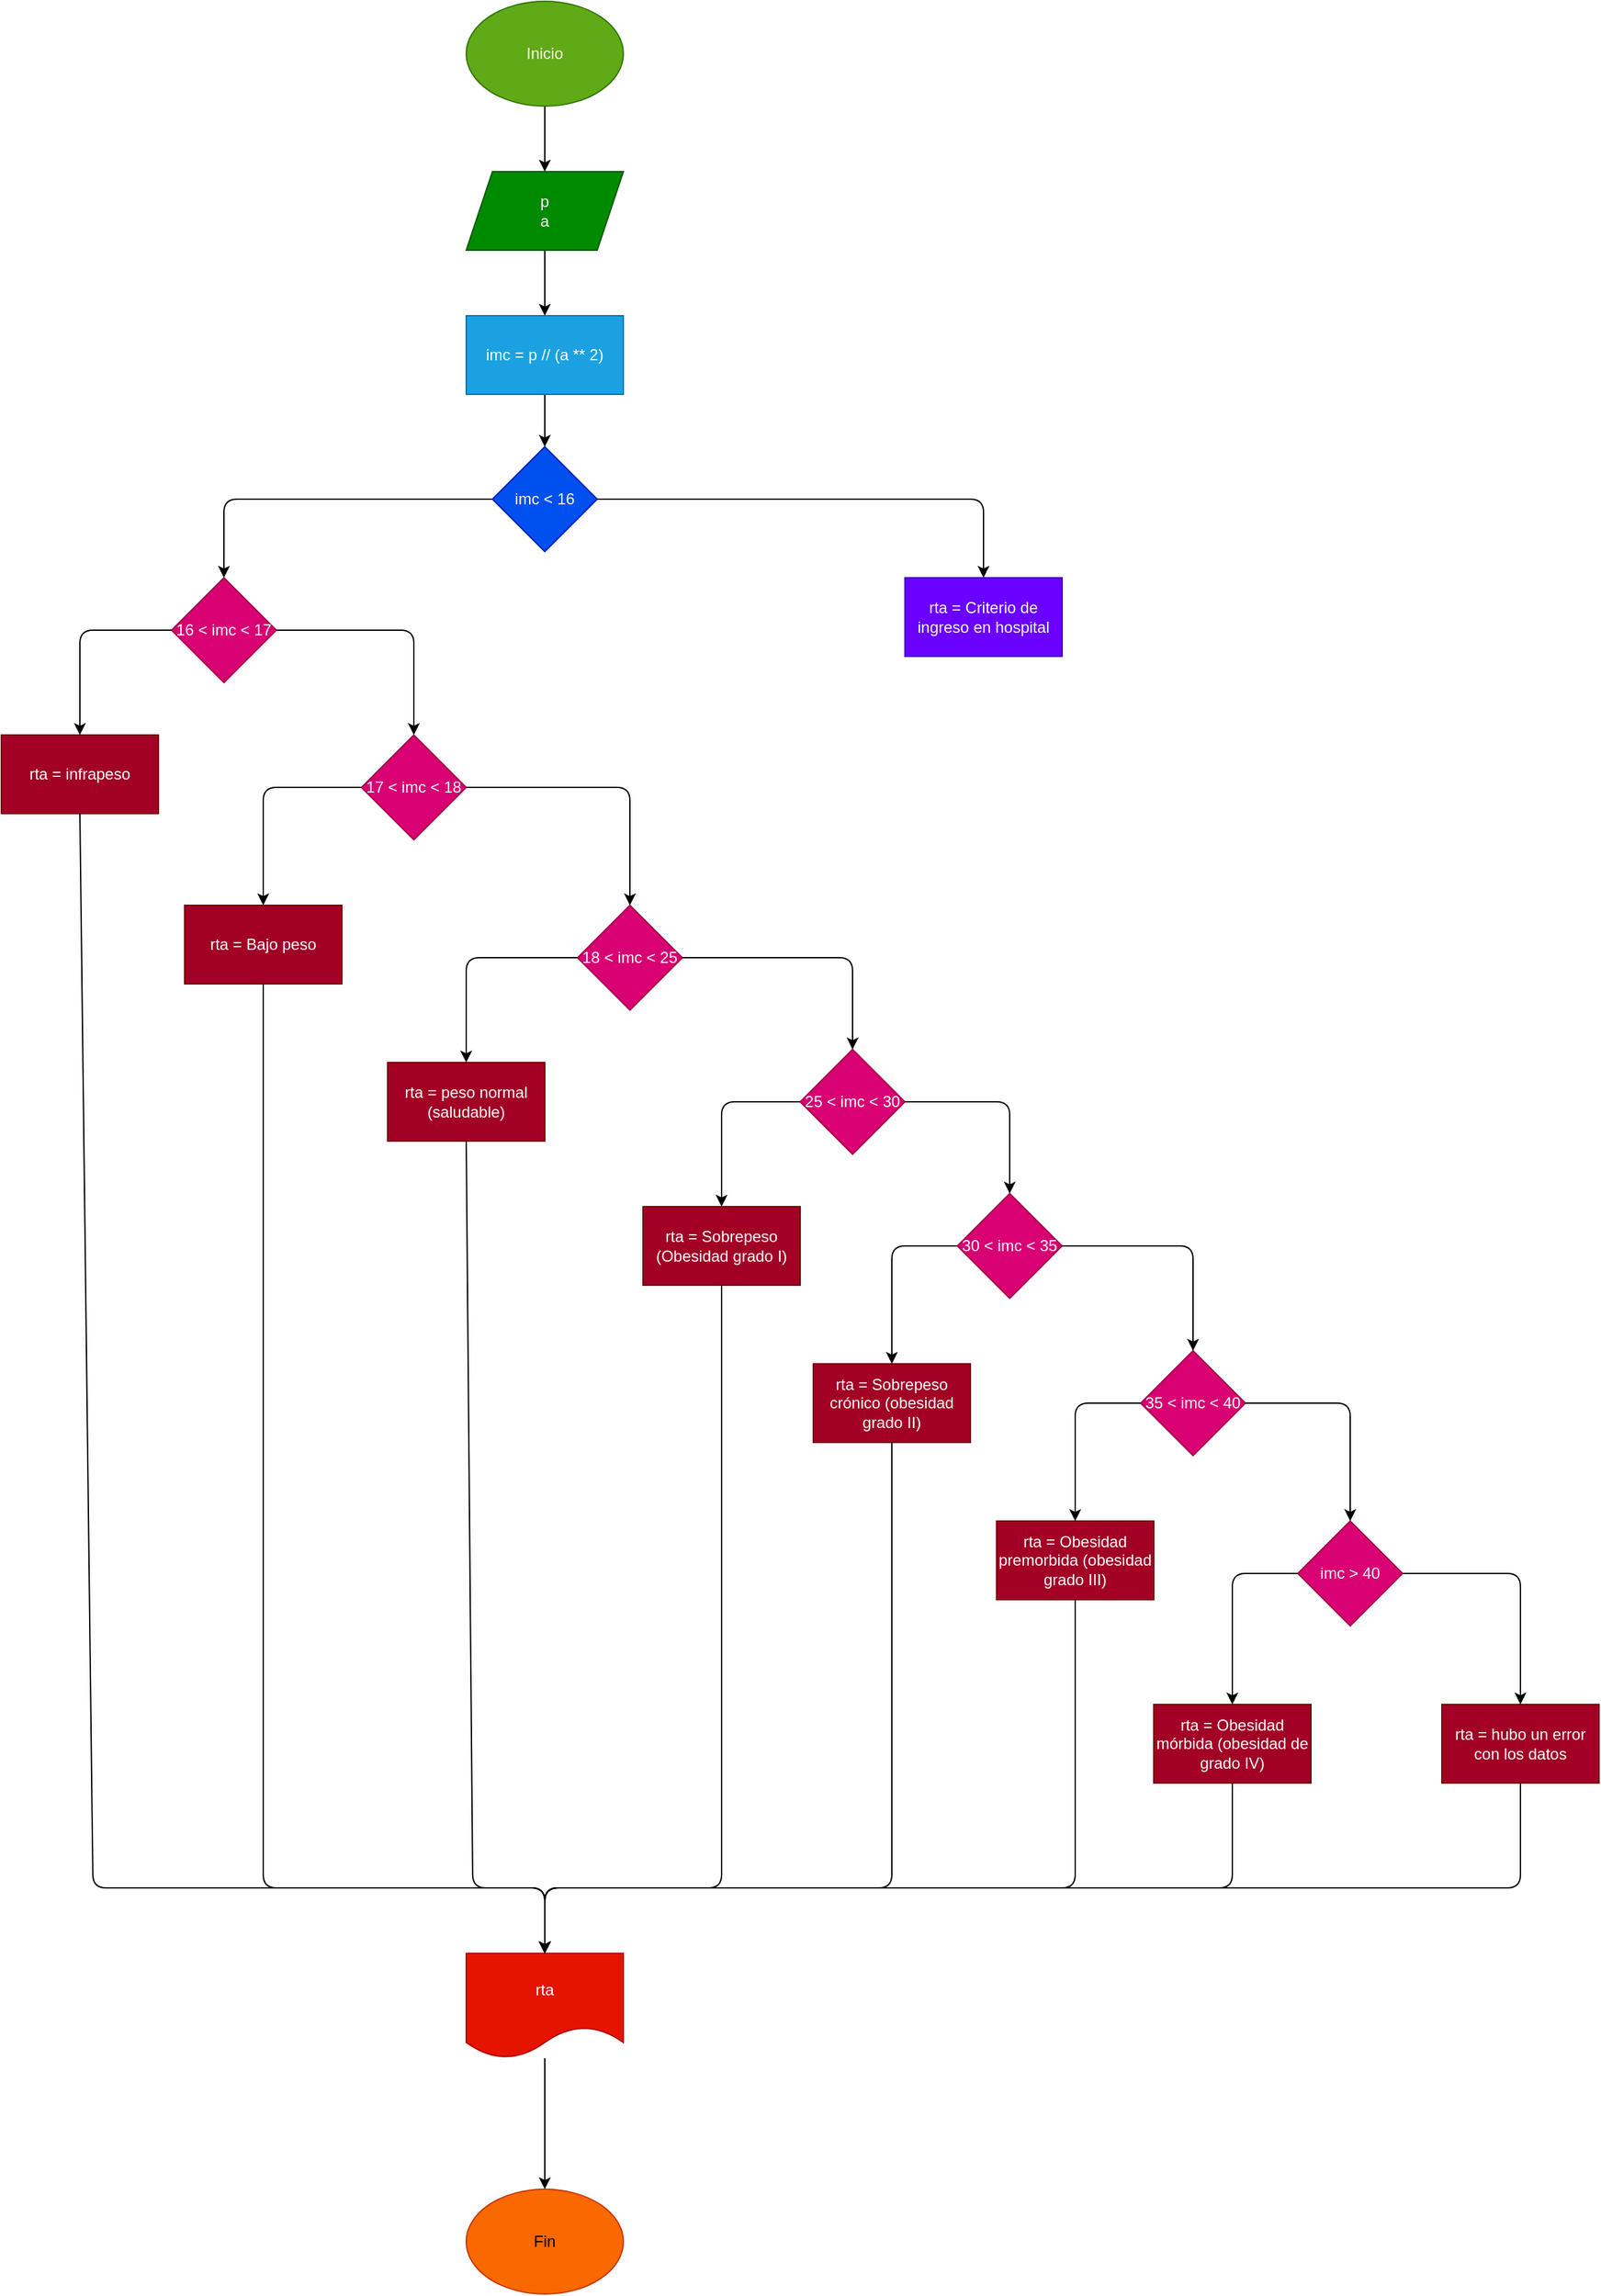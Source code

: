 <mxfile>
    <diagram id="RnodrBZdILbHcz65sidg" name="Page-1">
        <mxGraphModel dx="1152" dy="854" grid="1" gridSize="10" guides="1" tooltips="1" connect="1" arrows="1" fold="1" page="1" pageScale="1" pageWidth="850" pageHeight="1100" math="0" shadow="0">
            <root>
                <mxCell id="0"/>
                <mxCell id="1" parent="0"/>
                <mxCell id="25" value="" style="edgeStyle=none;html=1;" parent="1" source="2" target="3" edge="1">
                    <mxGeometry relative="1" as="geometry"/>
                </mxCell>
                <mxCell id="2" value="Inicio" style="ellipse;whiteSpace=wrap;html=1;fillColor=#60a917;fontColor=#ffffff;strokeColor=#2D7600;" parent="1" vertex="1">
                    <mxGeometry x="365" width="120" height="80" as="geometry"/>
                </mxCell>
                <mxCell id="26" value="" style="edgeStyle=none;html=1;" parent="1" source="3" target="5" edge="1">
                    <mxGeometry relative="1" as="geometry"/>
                </mxCell>
                <mxCell id="3" value="p&lt;br&gt;a" style="shape=parallelogram;perimeter=parallelogramPerimeter;whiteSpace=wrap;html=1;fixedSize=1;fillColor=#008a00;fontColor=#ffffff;strokeColor=#005700;" parent="1" vertex="1">
                    <mxGeometry x="365" y="130" width="120" height="60" as="geometry"/>
                </mxCell>
                <mxCell id="4" value="imc &amp;lt; 16" style="rhombus;whiteSpace=wrap;html=1;fillColor=#0050ef;fontColor=#ffffff;strokeColor=#001DBC;" parent="1" vertex="1">
                    <mxGeometry x="385" y="340" width="80" height="80" as="geometry"/>
                </mxCell>
                <mxCell id="27" value="" style="edgeStyle=none;html=1;" parent="1" source="5" target="4" edge="1">
                    <mxGeometry relative="1" as="geometry"/>
                </mxCell>
                <mxCell id="5" value="imc = p // (a ** 2)" style="rounded=0;whiteSpace=wrap;html=1;fillColor=#1ba1e2;fontColor=#ffffff;strokeColor=#006EAF;" parent="1" vertex="1">
                    <mxGeometry x="365" y="240" width="120" height="60" as="geometry"/>
                </mxCell>
                <mxCell id="6" value="rta = Criterio de ingreso en hospital" style="rounded=0;whiteSpace=wrap;html=1;fillColor=#6a00ff;fontColor=#ffffff;strokeColor=#3700CC;" parent="1" vertex="1">
                    <mxGeometry x="700" y="440" width="120" height="60" as="geometry"/>
                </mxCell>
                <mxCell id="7" value="16 &lt; imc &lt; 17" style="rhombus;whiteSpace=wrap;html=1;fillColor=#d80073;fontColor=#ffffff;strokeColor=#A50040;" parent="1" vertex="1">
                    <mxGeometry x="140" y="440" width="80" height="80" as="geometry"/>
                </mxCell>
                <mxCell id="8" value="rta = infrapeso" style="rounded=0;whiteSpace=wrap;html=1;fillColor=#a20025;fontColor=#ffffff;strokeColor=#6F0000;" parent="1" vertex="1">
                    <mxGeometry x="10" y="560" width="120" height="60" as="geometry"/>
                </mxCell>
                <mxCell id="9" value="17 &amp;lt; imc &amp;lt; 18" style="rhombus;whiteSpace=wrap;html=1;fillColor=#d80073;fontColor=#ffffff;strokeColor=#A50040;" parent="1" vertex="1">
                    <mxGeometry x="285" y="560" width="80" height="80" as="geometry"/>
                </mxCell>
                <mxCell id="10" value="rta = Bajo peso" style="rounded=0;whiteSpace=wrap;html=1;fillColor=#a20025;fontColor=#ffffff;strokeColor=#6F0000;" parent="1" vertex="1">
                    <mxGeometry x="150" y="690" width="120" height="60" as="geometry"/>
                </mxCell>
                <mxCell id="11" value="18 &amp;lt; imc &amp;lt; 25" style="rhombus;whiteSpace=wrap;html=1;fillColor=#d80073;fontColor=#ffffff;strokeColor=#A50040;" parent="1" vertex="1">
                    <mxGeometry x="450" y="690" width="80" height="80" as="geometry"/>
                </mxCell>
                <mxCell id="12" value="25 &amp;lt; imc &amp;lt; 30" style="rhombus;whiteSpace=wrap;html=1;fillColor=#d80073;fontColor=#ffffff;strokeColor=#A50040;" parent="1" vertex="1">
                    <mxGeometry x="620" y="800" width="80" height="80" as="geometry"/>
                </mxCell>
                <mxCell id="13" value="rta = peso normal (saludable)" style="rounded=0;whiteSpace=wrap;html=1;fillColor=#a20025;fontColor=#ffffff;strokeColor=#6F0000;" parent="1" vertex="1">
                    <mxGeometry x="305" y="810" width="120" height="60" as="geometry"/>
                </mxCell>
                <mxCell id="14" value="rta = Sobrepeso (Obesidad grado I)" style="rounded=0;whiteSpace=wrap;html=1;fillColor=#a20025;fontColor=#ffffff;strokeColor=#6F0000;" parent="1" vertex="1">
                    <mxGeometry x="500" y="920" width="120" height="60" as="geometry"/>
                </mxCell>
                <mxCell id="15" value="30 &amp;lt; imc &amp;lt; 35" style="rhombus;whiteSpace=wrap;html=1;fillColor=#d80073;fontColor=#ffffff;strokeColor=#A50040;" parent="1" vertex="1">
                    <mxGeometry x="740" y="910" width="80" height="80" as="geometry"/>
                </mxCell>
                <mxCell id="16" value="rta = Sobrepeso crónico (obesidad grado II)" style="rounded=0;whiteSpace=wrap;html=1;fillColor=#a20025;fontColor=#ffffff;strokeColor=#6F0000;" parent="1" vertex="1">
                    <mxGeometry x="630" y="1040" width="120" height="60" as="geometry"/>
                </mxCell>
                <mxCell id="17" value="35 &amp;lt; imc &amp;lt; 40" style="rhombus;whiteSpace=wrap;html=1;fillColor=#d80073;fontColor=#ffffff;strokeColor=#A50040;" parent="1" vertex="1">
                    <mxGeometry x="880" y="1030" width="80" height="80" as="geometry"/>
                </mxCell>
                <mxCell id="18" value="rta = Obesidad premorbida (obesidad grado III)" style="rounded=0;whiteSpace=wrap;html=1;fillColor=#a20025;fontColor=#ffffff;strokeColor=#6F0000;" parent="1" vertex="1">
                    <mxGeometry x="770" y="1160" width="120" height="60" as="geometry"/>
                </mxCell>
                <mxCell id="20" value="imc &amp;gt; 40" style="rhombus;whiteSpace=wrap;html=1;fillColor=#d80073;fontColor=#ffffff;strokeColor=#A50040;" parent="1" vertex="1">
                    <mxGeometry x="1000" y="1160" width="80" height="80" as="geometry"/>
                </mxCell>
                <mxCell id="21" value="rta = Obesidad mórbida (obesidad de grado IV)" style="rounded=0;whiteSpace=wrap;html=1;fillColor=#a20025;fontColor=#ffffff;strokeColor=#6F0000;" parent="1" vertex="1">
                    <mxGeometry x="890" y="1300" width="120" height="60" as="geometry"/>
                </mxCell>
                <mxCell id="22" value="rta = hubo un error con los datos" style="rounded=0;whiteSpace=wrap;html=1;fillColor=#a20025;fontColor=#ffffff;strokeColor=#6F0000;" parent="1" vertex="1">
                    <mxGeometry x="1110" y="1300" width="120" height="60" as="geometry"/>
                </mxCell>
                <mxCell id="52" value="" style="edgeStyle=none;html=1;" parent="1" source="23" target="24" edge="1">
                    <mxGeometry relative="1" as="geometry"/>
                </mxCell>
                <mxCell id="23" value="rta" style="shape=document;whiteSpace=wrap;html=1;boundedLbl=1;fillColor=#e51400;fontColor=#ffffff;strokeColor=#B20000;" parent="1" vertex="1">
                    <mxGeometry x="365" y="1490" width="120" height="80" as="geometry"/>
                </mxCell>
                <mxCell id="24" value="Fin" style="ellipse;whiteSpace=wrap;html=1;fillColor=#fa6800;fontColor=#000000;strokeColor=#C73500;" parent="1" vertex="1">
                    <mxGeometry x="365" y="1670" width="120" height="80" as="geometry"/>
                </mxCell>
                <mxCell id="28" value="" style="endArrow=classic;html=1;exitX=0;exitY=0.5;exitDx=0;exitDy=0;entryX=0.5;entryY=0;entryDx=0;entryDy=0;" parent="1" source="4" target="7" edge="1">
                    <mxGeometry width="50" height="50" relative="1" as="geometry">
                        <mxPoint x="260" y="520" as="sourcePoint"/>
                        <mxPoint x="310" y="470" as="targetPoint"/>
                        <Array as="points">
                            <mxPoint x="180" y="380"/>
                        </Array>
                    </mxGeometry>
                </mxCell>
                <mxCell id="29" value="" style="endArrow=classic;html=1;exitX=1;exitY=0.5;exitDx=0;exitDy=0;entryX=0.5;entryY=0;entryDx=0;entryDy=0;" parent="1" source="4" target="6" edge="1">
                    <mxGeometry width="50" height="50" relative="1" as="geometry">
                        <mxPoint x="500" y="510" as="sourcePoint"/>
                        <mxPoint x="550" y="460" as="targetPoint"/>
                        <Array as="points">
                            <mxPoint x="760" y="380"/>
                        </Array>
                    </mxGeometry>
                </mxCell>
                <mxCell id="30" value="" style="endArrow=classic;html=1;exitX=0;exitY=0.5;exitDx=0;exitDy=0;entryX=0.5;entryY=0;entryDx=0;entryDy=0;" parent="1" source="7" target="8" edge="1">
                    <mxGeometry width="50" height="50" relative="1" as="geometry">
                        <mxPoint x="220" y="610" as="sourcePoint"/>
                        <mxPoint x="270" y="560" as="targetPoint"/>
                        <Array as="points">
                            <mxPoint x="70" y="480"/>
                        </Array>
                    </mxGeometry>
                </mxCell>
                <mxCell id="31" value="" style="endArrow=classic;html=1;exitX=1;exitY=0.5;exitDx=0;exitDy=0;entryX=0.5;entryY=0;entryDx=0;entryDy=0;" parent="1" source="7" target="9" edge="1">
                    <mxGeometry width="50" height="50" relative="1" as="geometry">
                        <mxPoint x="210" y="670" as="sourcePoint"/>
                        <mxPoint x="260" y="620" as="targetPoint"/>
                        <Array as="points">
                            <mxPoint x="325" y="480"/>
                        </Array>
                    </mxGeometry>
                </mxCell>
                <mxCell id="32" value="" style="endArrow=classic;html=1;exitX=0;exitY=0.5;exitDx=0;exitDy=0;entryX=0.5;entryY=0;entryDx=0;entryDy=0;" parent="1" source="9" target="10" edge="1">
                    <mxGeometry width="50" height="50" relative="1" as="geometry">
                        <mxPoint x="130" y="700" as="sourcePoint"/>
                        <mxPoint x="180" y="650" as="targetPoint"/>
                        <Array as="points">
                            <mxPoint x="210" y="600"/>
                        </Array>
                    </mxGeometry>
                </mxCell>
                <mxCell id="33" value="" style="endArrow=classic;html=1;exitX=1;exitY=0.5;exitDx=0;exitDy=0;entryX=0.5;entryY=0;entryDx=0;entryDy=0;" parent="1" source="9" target="11" edge="1">
                    <mxGeometry width="50" height="50" relative="1" as="geometry">
                        <mxPoint x="390" y="680" as="sourcePoint"/>
                        <mxPoint x="440" y="630" as="targetPoint"/>
                        <Array as="points">
                            <mxPoint x="490" y="600"/>
                        </Array>
                    </mxGeometry>
                </mxCell>
                <mxCell id="34" value="" style="endArrow=classic;html=1;exitX=0;exitY=0.5;exitDx=0;exitDy=0;entryX=0.5;entryY=0;entryDx=0;entryDy=0;" parent="1" source="11" target="13" edge="1">
                    <mxGeometry width="50" height="50" relative="1" as="geometry">
                        <mxPoint x="330" y="800" as="sourcePoint"/>
                        <mxPoint x="380" y="750" as="targetPoint"/>
                        <Array as="points">
                            <mxPoint x="365" y="730"/>
                        </Array>
                    </mxGeometry>
                </mxCell>
                <mxCell id="35" value="" style="endArrow=classic;html=1;exitX=1;exitY=0.5;exitDx=0;exitDy=0;entryX=0.5;entryY=0;entryDx=0;entryDy=0;" parent="1" source="11" target="12" edge="1">
                    <mxGeometry width="50" height="50" relative="1" as="geometry">
                        <mxPoint x="550" y="850" as="sourcePoint"/>
                        <mxPoint x="600" y="800" as="targetPoint"/>
                        <Array as="points">
                            <mxPoint x="660" y="730"/>
                        </Array>
                    </mxGeometry>
                </mxCell>
                <mxCell id="36" value="" style="endArrow=classic;html=1;exitX=0;exitY=0.5;exitDx=0;exitDy=0;entryX=0.5;entryY=0;entryDx=0;entryDy=0;" parent="1" source="12" target="14" edge="1">
                    <mxGeometry width="50" height="50" relative="1" as="geometry">
                        <mxPoint x="490" y="910" as="sourcePoint"/>
                        <mxPoint x="540" y="860" as="targetPoint"/>
                        <Array as="points">
                            <mxPoint x="560" y="840"/>
                        </Array>
                    </mxGeometry>
                </mxCell>
                <mxCell id="37" value="" style="endArrow=classic;html=1;exitX=1;exitY=0.5;exitDx=0;exitDy=0;entryX=0.5;entryY=0;entryDx=0;entryDy=0;" parent="1" source="12" target="15" edge="1">
                    <mxGeometry width="50" height="50" relative="1" as="geometry">
                        <mxPoint x="790" y="880" as="sourcePoint"/>
                        <mxPoint x="840" y="830" as="targetPoint"/>
                        <Array as="points">
                            <mxPoint x="780" y="840"/>
                        </Array>
                    </mxGeometry>
                </mxCell>
                <mxCell id="38" value="" style="endArrow=classic;html=1;exitX=0;exitY=0.5;exitDx=0;exitDy=0;entryX=0.5;entryY=0;entryDx=0;entryDy=0;" parent="1" source="15" target="16" edge="1">
                    <mxGeometry width="50" height="50" relative="1" as="geometry">
                        <mxPoint x="640" y="1010" as="sourcePoint"/>
                        <mxPoint x="690" y="960" as="targetPoint"/>
                        <Array as="points">
                            <mxPoint x="690" y="950"/>
                        </Array>
                    </mxGeometry>
                </mxCell>
                <mxCell id="39" value="" style="endArrow=classic;html=1;exitX=1;exitY=0.5;exitDx=0;exitDy=0;entryX=0.5;entryY=0;entryDx=0;entryDy=0;" parent="1" source="15" target="17" edge="1">
                    <mxGeometry width="50" height="50" relative="1" as="geometry">
                        <mxPoint x="880" y="1010" as="sourcePoint"/>
                        <mxPoint x="930" y="960" as="targetPoint"/>
                        <Array as="points">
                            <mxPoint x="920" y="950"/>
                        </Array>
                    </mxGeometry>
                </mxCell>
                <mxCell id="40" value="" style="endArrow=classic;html=1;exitX=0;exitY=0.5;exitDx=0;exitDy=0;entryX=0.5;entryY=0;entryDx=0;entryDy=0;" parent="1" source="17" target="18" edge="1">
                    <mxGeometry width="50" height="50" relative="1" as="geometry">
                        <mxPoint x="800" y="1130" as="sourcePoint"/>
                        <mxPoint x="850" y="1080" as="targetPoint"/>
                        <Array as="points">
                            <mxPoint x="830" y="1070"/>
                        </Array>
                    </mxGeometry>
                </mxCell>
                <mxCell id="41" value="" style="endArrow=classic;html=1;exitX=1;exitY=0.5;exitDx=0;exitDy=0;entryX=0.5;entryY=0;entryDx=0;entryDy=0;" parent="1" source="17" target="20" edge="1">
                    <mxGeometry width="50" height="50" relative="1" as="geometry">
                        <mxPoint x="990" y="1150" as="sourcePoint"/>
                        <mxPoint x="1040" y="1100" as="targetPoint"/>
                        <Array as="points">
                            <mxPoint x="1040" y="1070"/>
                        </Array>
                    </mxGeometry>
                </mxCell>
                <mxCell id="42" value="" style="endArrow=classic;html=1;exitX=0;exitY=0.5;exitDx=0;exitDy=0;entryX=0.5;entryY=0;entryDx=0;entryDy=0;" parent="1" source="20" target="21" edge="1">
                    <mxGeometry width="50" height="50" relative="1" as="geometry">
                        <mxPoint x="910" y="1290" as="sourcePoint"/>
                        <mxPoint x="960" y="1240" as="targetPoint"/>
                        <Array as="points">
                            <mxPoint x="950" y="1200"/>
                        </Array>
                    </mxGeometry>
                </mxCell>
                <mxCell id="43" value="" style="endArrow=classic;html=1;exitX=1;exitY=0.5;exitDx=0;exitDy=0;entryX=0.5;entryY=0;entryDx=0;entryDy=0;" parent="1" source="20" target="22" edge="1">
                    <mxGeometry width="50" height="50" relative="1" as="geometry">
                        <mxPoint x="1110" y="1270" as="sourcePoint"/>
                        <mxPoint x="1160" y="1220" as="targetPoint"/>
                        <Array as="points">
                            <mxPoint x="1170" y="1200"/>
                        </Array>
                    </mxGeometry>
                </mxCell>
                <mxCell id="44" value="" style="endArrow=classic;html=1;exitX=0.5;exitY=1;exitDx=0;exitDy=0;entryX=0.5;entryY=0;entryDx=0;entryDy=0;" parent="1" source="8" target="23" edge="1">
                    <mxGeometry width="50" height="50" relative="1" as="geometry">
                        <mxPoint x="200" y="940" as="sourcePoint"/>
                        <mxPoint x="250" y="890" as="targetPoint"/>
                        <Array as="points">
                            <mxPoint x="80" y="1440"/>
                            <mxPoint x="425" y="1440"/>
                        </Array>
                    </mxGeometry>
                </mxCell>
                <mxCell id="45" value="" style="endArrow=classic;html=1;exitX=0.5;exitY=1;exitDx=0;exitDy=0;entryX=0.5;entryY=0;entryDx=0;entryDy=0;" parent="1" source="10" target="23" edge="1">
                    <mxGeometry width="50" height="50" relative="1" as="geometry">
                        <mxPoint x="220" y="1160" as="sourcePoint"/>
                        <mxPoint x="270" y="1110" as="targetPoint"/>
                        <Array as="points">
                            <mxPoint x="210" y="1440"/>
                            <mxPoint x="425" y="1440"/>
                        </Array>
                    </mxGeometry>
                </mxCell>
                <mxCell id="46" value="" style="endArrow=classic;html=1;exitX=0.5;exitY=1;exitDx=0;exitDy=0;entryX=0.5;entryY=0;entryDx=0;entryDy=0;" parent="1" source="13" target="23" edge="1">
                    <mxGeometry width="50" height="50" relative="1" as="geometry">
                        <mxPoint x="380" y="1150" as="sourcePoint"/>
                        <mxPoint x="430" y="1100" as="targetPoint"/>
                        <Array as="points">
                            <mxPoint x="370" y="1440"/>
                            <mxPoint x="425" y="1440"/>
                        </Array>
                    </mxGeometry>
                </mxCell>
                <mxCell id="47" value="" style="endArrow=classic;html=1;exitX=0.5;exitY=1;exitDx=0;exitDy=0;entryX=0.5;entryY=0;entryDx=0;entryDy=0;" parent="1" source="14" target="23" edge="1">
                    <mxGeometry width="50" height="50" relative="1" as="geometry">
                        <mxPoint x="560" y="1310" as="sourcePoint"/>
                        <mxPoint x="610" y="1260" as="targetPoint"/>
                        <Array as="points">
                            <mxPoint x="560" y="1440"/>
                            <mxPoint x="425" y="1440"/>
                        </Array>
                    </mxGeometry>
                </mxCell>
                <mxCell id="48" value="" style="endArrow=classic;html=1;exitX=0.5;exitY=1;exitDx=0;exitDy=0;entryX=0.5;entryY=0;entryDx=0;entryDy=0;" parent="1" source="16" target="23" edge="1">
                    <mxGeometry width="50" height="50" relative="1" as="geometry">
                        <mxPoint x="710" y="1380" as="sourcePoint"/>
                        <mxPoint x="760" y="1330" as="targetPoint"/>
                        <Array as="points">
                            <mxPoint x="690" y="1440"/>
                            <mxPoint x="425" y="1440"/>
                        </Array>
                    </mxGeometry>
                </mxCell>
                <mxCell id="49" value="" style="endArrow=classic;html=1;exitX=0.5;exitY=1;exitDx=0;exitDy=0;entryX=0.5;entryY=0;entryDx=0;entryDy=0;" parent="1" source="18" target="23" edge="1">
                    <mxGeometry width="50" height="50" relative="1" as="geometry">
                        <mxPoint x="780" y="1440" as="sourcePoint"/>
                        <mxPoint x="830" y="1390" as="targetPoint"/>
                        <Array as="points">
                            <mxPoint x="830" y="1440"/>
                            <mxPoint x="425" y="1440"/>
                        </Array>
                    </mxGeometry>
                </mxCell>
                <mxCell id="50" value="" style="endArrow=classic;html=1;exitX=0.5;exitY=1;exitDx=0;exitDy=0;entryX=0.5;entryY=0;entryDx=0;entryDy=0;" parent="1" source="21" target="23" edge="1">
                    <mxGeometry width="50" height="50" relative="1" as="geometry">
                        <mxPoint x="960" y="1520" as="sourcePoint"/>
                        <mxPoint x="1010" y="1470" as="targetPoint"/>
                        <Array as="points">
                            <mxPoint x="950" y="1440"/>
                            <mxPoint x="425" y="1440"/>
                        </Array>
                    </mxGeometry>
                </mxCell>
                <mxCell id="51" value="" style="endArrow=classic;html=1;exitX=0.5;exitY=1;exitDx=0;exitDy=0;entryX=0.5;entryY=0;entryDx=0;entryDy=0;" parent="1" source="22" target="23" edge="1">
                    <mxGeometry width="50" height="50" relative="1" as="geometry">
                        <mxPoint x="1150" y="1560" as="sourcePoint"/>
                        <mxPoint x="1200" y="1510" as="targetPoint"/>
                        <Array as="points">
                            <mxPoint x="1170" y="1440"/>
                            <mxPoint x="425" y="1440"/>
                        </Array>
                    </mxGeometry>
                </mxCell>
            </root>
        </mxGraphModel>
    </diagram>
</mxfile>